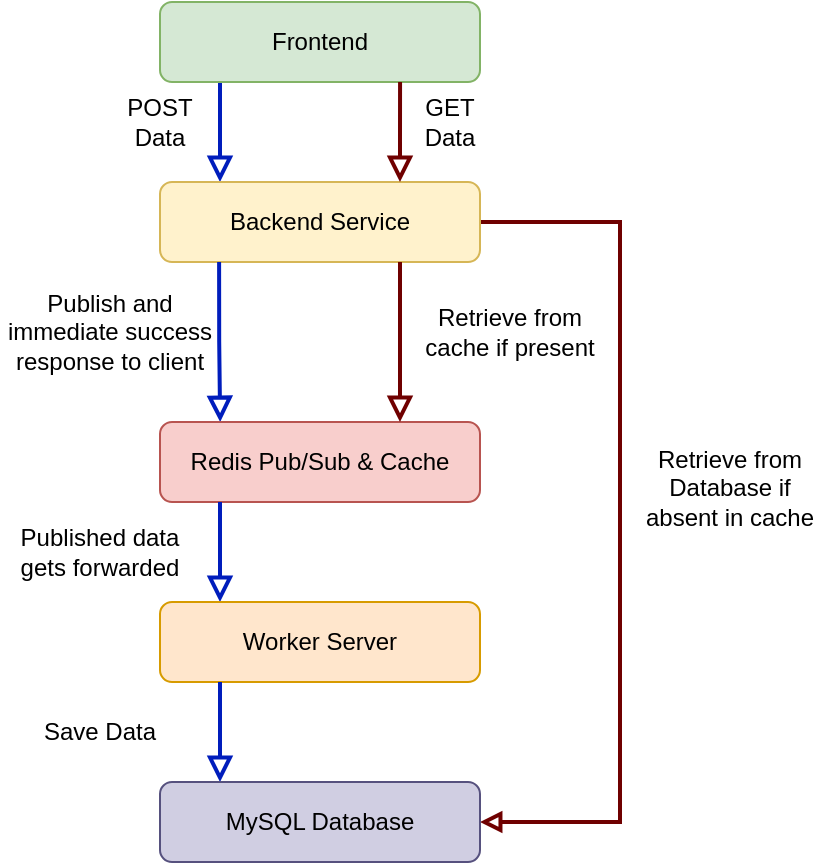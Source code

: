 <mxfile version="21.3.8" type="device">
  <diagram id="C5RBs43oDa-KdzZeNtuy" name="Page-1">
    <mxGraphModel dx="813" dy="495" grid="1" gridSize="10" guides="1" tooltips="1" connect="1" arrows="1" fold="1" page="1" pageScale="1" pageWidth="827" pageHeight="1169" math="0" shadow="0">
      <root>
        <mxCell id="WIyWlLk6GJQsqaUBKTNV-0" />
        <mxCell id="WIyWlLk6GJQsqaUBKTNV-1" parent="WIyWlLk6GJQsqaUBKTNV-0" />
        <mxCell id="WIyWlLk6GJQsqaUBKTNV-2" value="" style="rounded=0;html=1;jettySize=auto;orthogonalLoop=1;fontSize=11;endArrow=block;endFill=0;endSize=8;strokeWidth=2;shadow=0;labelBackgroundColor=none;edgeStyle=orthogonalEdgeStyle;fillColor=#0050ef;strokeColor=#001DBC;" parent="WIyWlLk6GJQsqaUBKTNV-1" edge="1">
          <mxGeometry relative="1" as="geometry">
            <mxPoint x="190" y="343" as="sourcePoint" />
            <mxPoint x="190" y="393" as="targetPoint" />
            <Array as="points">
              <mxPoint x="190" y="353" />
              <mxPoint x="190" y="353" />
            </Array>
          </mxGeometry>
        </mxCell>
        <mxCell id="APD8Mw8oB8hHSOioJClh-17" style="edgeStyle=orthogonalEdgeStyle;rounded=0;orthogonalLoop=1;jettySize=auto;html=1;exitX=1;exitY=0.5;exitDx=0;exitDy=0;entryX=1;entryY=0.5;entryDx=0;entryDy=0;endArrow=block;endFill=0;fillColor=#a20025;strokeColor=#6F0000;strokeWidth=2;" parent="WIyWlLk6GJQsqaUBKTNV-1" source="APD8Mw8oB8hHSOioJClh-1" target="APD8Mw8oB8hHSOioJClh-8" edge="1">
          <mxGeometry relative="1" as="geometry">
            <Array as="points">
              <mxPoint x="390" y="413" />
              <mxPoint x="390" y="713" />
            </Array>
          </mxGeometry>
        </mxCell>
        <mxCell id="WIyWlLk6GJQsqaUBKTNV-3" value="Frontend" style="rounded=1;whiteSpace=wrap;html=1;fontSize=12;glass=0;strokeWidth=1;shadow=0;fillColor=#d5e8d4;strokeColor=#82b366;" parent="WIyWlLk6GJQsqaUBKTNV-1" vertex="1">
          <mxGeometry x="160" y="303" width="160" height="40" as="geometry" />
        </mxCell>
        <mxCell id="APD8Mw8oB8hHSOioJClh-1" value="Backend Service" style="rounded=1;whiteSpace=wrap;html=1;fontSize=12;glass=0;strokeWidth=1;shadow=0;fillColor=#fff2cc;strokeColor=#d6b656;" parent="WIyWlLk6GJQsqaUBKTNV-1" vertex="1">
          <mxGeometry x="160" y="393" width="160" height="40" as="geometry" />
        </mxCell>
        <mxCell id="APD8Mw8oB8hHSOioJClh-3" value="" style="rounded=0;html=1;jettySize=auto;orthogonalLoop=1;fontSize=11;endArrow=block;endFill=0;endSize=8;strokeWidth=2;shadow=0;labelBackgroundColor=none;edgeStyle=orthogonalEdgeStyle;entryX=0.188;entryY=0;entryDx=0;entryDy=0;entryPerimeter=0;fillColor=#0050ef;strokeColor=#001DBC;" parent="WIyWlLk6GJQsqaUBKTNV-1" target="APD8Mw8oB8hHSOioJClh-4" edge="1">
          <mxGeometry relative="1" as="geometry">
            <mxPoint x="189.55" y="433" as="sourcePoint" />
            <mxPoint x="154.97" y="503" as="targetPoint" />
            <Array as="points">
              <mxPoint x="190" y="473" />
            </Array>
          </mxGeometry>
        </mxCell>
        <mxCell id="APD8Mw8oB8hHSOioJClh-4" value="Redis Pub/Sub &amp;amp; Cache" style="rounded=1;whiteSpace=wrap;html=1;fontSize=12;glass=0;strokeWidth=1;shadow=0;fillColor=#f8cecc;strokeColor=#b85450;" parent="WIyWlLk6GJQsqaUBKTNV-1" vertex="1">
          <mxGeometry x="160" y="513" width="160" height="40" as="geometry" />
        </mxCell>
        <mxCell id="APD8Mw8oB8hHSOioJClh-5" value="" style="rounded=0;html=1;jettySize=auto;orthogonalLoop=1;fontSize=11;endArrow=block;endFill=0;endSize=8;strokeWidth=2;shadow=0;labelBackgroundColor=none;edgeStyle=orthogonalEdgeStyle;fillColor=#0050ef;strokeColor=#001DBC;" parent="WIyWlLk6GJQsqaUBKTNV-1" edge="1">
          <mxGeometry relative="1" as="geometry">
            <mxPoint x="190" y="553" as="sourcePoint" />
            <mxPoint x="190" y="603" as="targetPoint" />
            <Array as="points">
              <mxPoint x="190" y="563" />
              <mxPoint x="190" y="563" />
            </Array>
          </mxGeometry>
        </mxCell>
        <mxCell id="APD8Mw8oB8hHSOioJClh-6" value="Worker Server" style="rounded=1;whiteSpace=wrap;html=1;fontSize=12;glass=0;strokeWidth=1;shadow=0;fillColor=#ffe6cc;strokeColor=#d79b00;" parent="WIyWlLk6GJQsqaUBKTNV-1" vertex="1">
          <mxGeometry x="160" y="603" width="160" height="40" as="geometry" />
        </mxCell>
        <mxCell id="APD8Mw8oB8hHSOioJClh-7" value="" style="rounded=0;html=1;jettySize=auto;orthogonalLoop=1;fontSize=11;endArrow=block;endFill=0;endSize=8;strokeWidth=2;shadow=0;labelBackgroundColor=none;edgeStyle=orthogonalEdgeStyle;fillColor=#0050ef;strokeColor=#001DBC;" parent="WIyWlLk6GJQsqaUBKTNV-1" edge="1">
          <mxGeometry relative="1" as="geometry">
            <mxPoint x="190" y="643" as="sourcePoint" />
            <mxPoint x="190" y="693" as="targetPoint" />
            <Array as="points">
              <mxPoint x="190" y="653" />
              <mxPoint x="190" y="653" />
            </Array>
          </mxGeometry>
        </mxCell>
        <mxCell id="APD8Mw8oB8hHSOioJClh-8" value="MySQL Database" style="rounded=1;whiteSpace=wrap;html=1;fontSize=12;glass=0;strokeWidth=1;shadow=0;fillColor=#d0cee2;strokeColor=#56517e;" parent="WIyWlLk6GJQsqaUBKTNV-1" vertex="1">
          <mxGeometry x="160" y="693" width="160" height="40" as="geometry" />
        </mxCell>
        <mxCell id="APD8Mw8oB8hHSOioJClh-9" value="POST Data" style="text;html=1;strokeColor=none;fillColor=none;align=center;verticalAlign=middle;whiteSpace=wrap;rounded=0;" parent="WIyWlLk6GJQsqaUBKTNV-1" vertex="1">
          <mxGeometry x="130" y="348" width="60" height="30" as="geometry" />
        </mxCell>
        <mxCell id="APD8Mw8oB8hHSOioJClh-10" value="Publish and immediate success response to client" style="text;html=1;strokeColor=none;fillColor=none;align=center;verticalAlign=middle;whiteSpace=wrap;rounded=0;" parent="WIyWlLk6GJQsqaUBKTNV-1" vertex="1">
          <mxGeometry x="80" y="446.75" width="110" height="42.5" as="geometry" />
        </mxCell>
        <mxCell id="APD8Mw8oB8hHSOioJClh-11" value="Published data gets forwarded" style="text;html=1;strokeColor=none;fillColor=none;align=center;verticalAlign=middle;whiteSpace=wrap;rounded=0;" parent="WIyWlLk6GJQsqaUBKTNV-1" vertex="1">
          <mxGeometry x="80" y="563" width="100" height="30" as="geometry" />
        </mxCell>
        <mxCell id="APD8Mw8oB8hHSOioJClh-12" value="Save Data" style="text;html=1;strokeColor=none;fillColor=none;align=center;verticalAlign=middle;whiteSpace=wrap;rounded=0;" parent="WIyWlLk6GJQsqaUBKTNV-1" vertex="1">
          <mxGeometry x="95" y="653" width="70" height="30" as="geometry" />
        </mxCell>
        <mxCell id="APD8Mw8oB8hHSOioJClh-13" value="" style="rounded=0;html=1;jettySize=auto;orthogonalLoop=1;fontSize=11;endArrow=block;endFill=0;endSize=8;strokeWidth=2;shadow=0;labelBackgroundColor=none;edgeStyle=orthogonalEdgeStyle;fillColor=#a20025;strokeColor=#6F0000;" parent="WIyWlLk6GJQsqaUBKTNV-1" edge="1">
          <mxGeometry relative="1" as="geometry">
            <mxPoint x="280.034" y="343" as="sourcePoint" />
            <mxPoint x="280" y="393" as="targetPoint" />
            <Array as="points">
              <mxPoint x="280" y="373" />
              <mxPoint x="280" y="373" />
            </Array>
          </mxGeometry>
        </mxCell>
        <mxCell id="APD8Mw8oB8hHSOioJClh-14" value="GET&lt;br&gt;Data" style="text;html=1;strokeColor=none;fillColor=none;align=center;verticalAlign=middle;whiteSpace=wrap;rounded=0;" parent="WIyWlLk6GJQsqaUBKTNV-1" vertex="1">
          <mxGeometry x="280" y="353" width="50" height="20" as="geometry" />
        </mxCell>
        <mxCell id="APD8Mw8oB8hHSOioJClh-15" value="" style="rounded=0;html=1;jettySize=auto;orthogonalLoop=1;fontSize=11;endArrow=block;endFill=0;endSize=8;strokeWidth=2;shadow=0;labelBackgroundColor=none;edgeStyle=orthogonalEdgeStyle;entryX=0.75;entryY=0;entryDx=0;entryDy=0;exitX=0.75;exitY=1;exitDx=0;exitDy=0;fillColor=#a20025;strokeColor=#6F0000;" parent="WIyWlLk6GJQsqaUBKTNV-1" source="APD8Mw8oB8hHSOioJClh-1" target="APD8Mw8oB8hHSOioJClh-4" edge="1">
          <mxGeometry relative="1" as="geometry">
            <mxPoint x="270.034" y="433" as="sourcePoint" />
            <mxPoint x="270" y="493" as="targetPoint" />
            <Array as="points" />
          </mxGeometry>
        </mxCell>
        <mxCell id="APD8Mw8oB8hHSOioJClh-16" value="Retrieve from cache if present" style="text;html=1;strokeColor=none;fillColor=none;align=center;verticalAlign=middle;whiteSpace=wrap;rounded=0;" parent="WIyWlLk6GJQsqaUBKTNV-1" vertex="1">
          <mxGeometry x="290" y="453" width="90" height="30" as="geometry" />
        </mxCell>
        <mxCell id="APD8Mw8oB8hHSOioJClh-18" value="Retrieve from Database if absent in cache" style="text;html=1;strokeColor=none;fillColor=none;align=center;verticalAlign=middle;whiteSpace=wrap;rounded=0;" parent="WIyWlLk6GJQsqaUBKTNV-1" vertex="1">
          <mxGeometry x="400" y="513" width="90" height="66.25" as="geometry" />
        </mxCell>
      </root>
    </mxGraphModel>
  </diagram>
</mxfile>
